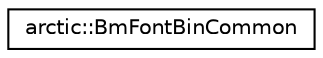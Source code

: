 digraph "Graphical Class Hierarchy"
{
 // LATEX_PDF_SIZE
  edge [fontname="Helvetica",fontsize="10",labelfontname="Helvetica",labelfontsize="10"];
  node [fontname="Helvetica",fontsize="10",shape=record];
  rankdir="LR";
  Node0 [label="arctic::BmFontBinCommon",height=0.2,width=0.4,color="black", fillcolor="white", style="filled",URL="$structarctic_1_1_bm_font_bin_common.html",tooltip=" "];
}
